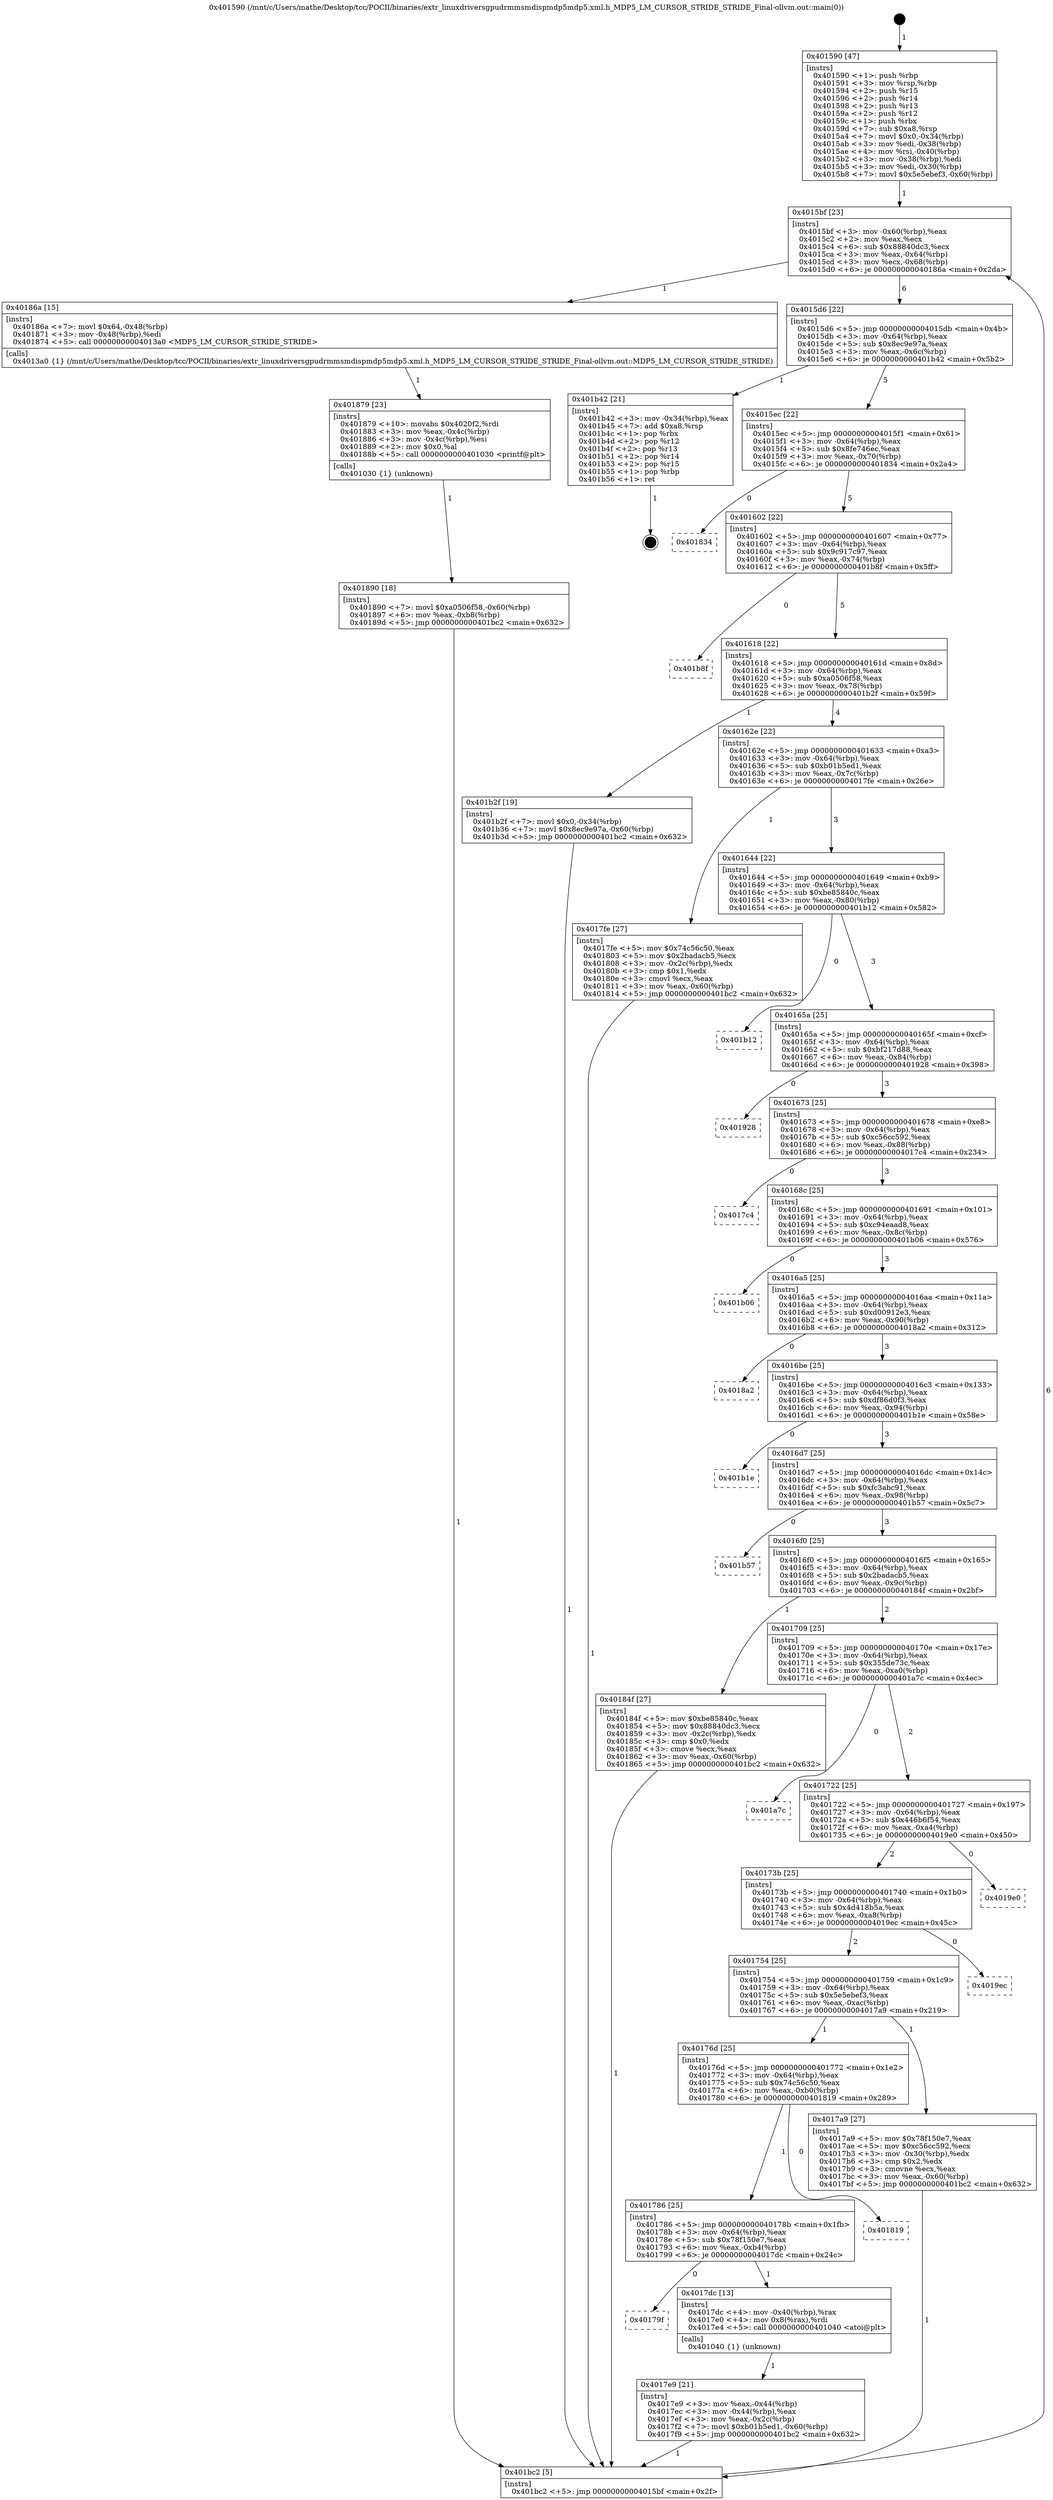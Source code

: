 digraph "0x401590" {
  label = "0x401590 (/mnt/c/Users/mathe/Desktop/tcc/POCII/binaries/extr_linuxdriversgpudrmmsmdispmdp5mdp5.xml.h_MDP5_LM_CURSOR_STRIDE_STRIDE_Final-ollvm.out::main(0))"
  labelloc = "t"
  node[shape=record]

  Entry [label="",width=0.3,height=0.3,shape=circle,fillcolor=black,style=filled]
  "0x4015bf" [label="{
     0x4015bf [23]\l
     | [instrs]\l
     &nbsp;&nbsp;0x4015bf \<+3\>: mov -0x60(%rbp),%eax\l
     &nbsp;&nbsp;0x4015c2 \<+2\>: mov %eax,%ecx\l
     &nbsp;&nbsp;0x4015c4 \<+6\>: sub $0x88840dc3,%ecx\l
     &nbsp;&nbsp;0x4015ca \<+3\>: mov %eax,-0x64(%rbp)\l
     &nbsp;&nbsp;0x4015cd \<+3\>: mov %ecx,-0x68(%rbp)\l
     &nbsp;&nbsp;0x4015d0 \<+6\>: je 000000000040186a \<main+0x2da\>\l
  }"]
  "0x40186a" [label="{
     0x40186a [15]\l
     | [instrs]\l
     &nbsp;&nbsp;0x40186a \<+7\>: movl $0x64,-0x48(%rbp)\l
     &nbsp;&nbsp;0x401871 \<+3\>: mov -0x48(%rbp),%edi\l
     &nbsp;&nbsp;0x401874 \<+5\>: call 00000000004013a0 \<MDP5_LM_CURSOR_STRIDE_STRIDE\>\l
     | [calls]\l
     &nbsp;&nbsp;0x4013a0 \{1\} (/mnt/c/Users/mathe/Desktop/tcc/POCII/binaries/extr_linuxdriversgpudrmmsmdispmdp5mdp5.xml.h_MDP5_LM_CURSOR_STRIDE_STRIDE_Final-ollvm.out::MDP5_LM_CURSOR_STRIDE_STRIDE)\l
  }"]
  "0x4015d6" [label="{
     0x4015d6 [22]\l
     | [instrs]\l
     &nbsp;&nbsp;0x4015d6 \<+5\>: jmp 00000000004015db \<main+0x4b\>\l
     &nbsp;&nbsp;0x4015db \<+3\>: mov -0x64(%rbp),%eax\l
     &nbsp;&nbsp;0x4015de \<+5\>: sub $0x8ec9e97a,%eax\l
     &nbsp;&nbsp;0x4015e3 \<+3\>: mov %eax,-0x6c(%rbp)\l
     &nbsp;&nbsp;0x4015e6 \<+6\>: je 0000000000401b42 \<main+0x5b2\>\l
  }"]
  Exit [label="",width=0.3,height=0.3,shape=circle,fillcolor=black,style=filled,peripheries=2]
  "0x401b42" [label="{
     0x401b42 [21]\l
     | [instrs]\l
     &nbsp;&nbsp;0x401b42 \<+3\>: mov -0x34(%rbp),%eax\l
     &nbsp;&nbsp;0x401b45 \<+7\>: add $0xa8,%rsp\l
     &nbsp;&nbsp;0x401b4c \<+1\>: pop %rbx\l
     &nbsp;&nbsp;0x401b4d \<+2\>: pop %r12\l
     &nbsp;&nbsp;0x401b4f \<+2\>: pop %r13\l
     &nbsp;&nbsp;0x401b51 \<+2\>: pop %r14\l
     &nbsp;&nbsp;0x401b53 \<+2\>: pop %r15\l
     &nbsp;&nbsp;0x401b55 \<+1\>: pop %rbp\l
     &nbsp;&nbsp;0x401b56 \<+1\>: ret\l
  }"]
  "0x4015ec" [label="{
     0x4015ec [22]\l
     | [instrs]\l
     &nbsp;&nbsp;0x4015ec \<+5\>: jmp 00000000004015f1 \<main+0x61\>\l
     &nbsp;&nbsp;0x4015f1 \<+3\>: mov -0x64(%rbp),%eax\l
     &nbsp;&nbsp;0x4015f4 \<+5\>: sub $0x8fe746ec,%eax\l
     &nbsp;&nbsp;0x4015f9 \<+3\>: mov %eax,-0x70(%rbp)\l
     &nbsp;&nbsp;0x4015fc \<+6\>: je 0000000000401834 \<main+0x2a4\>\l
  }"]
  "0x401890" [label="{
     0x401890 [18]\l
     | [instrs]\l
     &nbsp;&nbsp;0x401890 \<+7\>: movl $0xa0506f58,-0x60(%rbp)\l
     &nbsp;&nbsp;0x401897 \<+6\>: mov %eax,-0xb8(%rbp)\l
     &nbsp;&nbsp;0x40189d \<+5\>: jmp 0000000000401bc2 \<main+0x632\>\l
  }"]
  "0x401834" [label="{
     0x401834\l
  }", style=dashed]
  "0x401602" [label="{
     0x401602 [22]\l
     | [instrs]\l
     &nbsp;&nbsp;0x401602 \<+5\>: jmp 0000000000401607 \<main+0x77\>\l
     &nbsp;&nbsp;0x401607 \<+3\>: mov -0x64(%rbp),%eax\l
     &nbsp;&nbsp;0x40160a \<+5\>: sub $0x9c917c97,%eax\l
     &nbsp;&nbsp;0x40160f \<+3\>: mov %eax,-0x74(%rbp)\l
     &nbsp;&nbsp;0x401612 \<+6\>: je 0000000000401b8f \<main+0x5ff\>\l
  }"]
  "0x401879" [label="{
     0x401879 [23]\l
     | [instrs]\l
     &nbsp;&nbsp;0x401879 \<+10\>: movabs $0x4020f2,%rdi\l
     &nbsp;&nbsp;0x401883 \<+3\>: mov %eax,-0x4c(%rbp)\l
     &nbsp;&nbsp;0x401886 \<+3\>: mov -0x4c(%rbp),%esi\l
     &nbsp;&nbsp;0x401889 \<+2\>: mov $0x0,%al\l
     &nbsp;&nbsp;0x40188b \<+5\>: call 0000000000401030 \<printf@plt\>\l
     | [calls]\l
     &nbsp;&nbsp;0x401030 \{1\} (unknown)\l
  }"]
  "0x401b8f" [label="{
     0x401b8f\l
  }", style=dashed]
  "0x401618" [label="{
     0x401618 [22]\l
     | [instrs]\l
     &nbsp;&nbsp;0x401618 \<+5\>: jmp 000000000040161d \<main+0x8d\>\l
     &nbsp;&nbsp;0x40161d \<+3\>: mov -0x64(%rbp),%eax\l
     &nbsp;&nbsp;0x401620 \<+5\>: sub $0xa0506f58,%eax\l
     &nbsp;&nbsp;0x401625 \<+3\>: mov %eax,-0x78(%rbp)\l
     &nbsp;&nbsp;0x401628 \<+6\>: je 0000000000401b2f \<main+0x59f\>\l
  }"]
  "0x4017e9" [label="{
     0x4017e9 [21]\l
     | [instrs]\l
     &nbsp;&nbsp;0x4017e9 \<+3\>: mov %eax,-0x44(%rbp)\l
     &nbsp;&nbsp;0x4017ec \<+3\>: mov -0x44(%rbp),%eax\l
     &nbsp;&nbsp;0x4017ef \<+3\>: mov %eax,-0x2c(%rbp)\l
     &nbsp;&nbsp;0x4017f2 \<+7\>: movl $0xb01b5ed1,-0x60(%rbp)\l
     &nbsp;&nbsp;0x4017f9 \<+5\>: jmp 0000000000401bc2 \<main+0x632\>\l
  }"]
  "0x401b2f" [label="{
     0x401b2f [19]\l
     | [instrs]\l
     &nbsp;&nbsp;0x401b2f \<+7\>: movl $0x0,-0x34(%rbp)\l
     &nbsp;&nbsp;0x401b36 \<+7\>: movl $0x8ec9e97a,-0x60(%rbp)\l
     &nbsp;&nbsp;0x401b3d \<+5\>: jmp 0000000000401bc2 \<main+0x632\>\l
  }"]
  "0x40162e" [label="{
     0x40162e [22]\l
     | [instrs]\l
     &nbsp;&nbsp;0x40162e \<+5\>: jmp 0000000000401633 \<main+0xa3\>\l
     &nbsp;&nbsp;0x401633 \<+3\>: mov -0x64(%rbp),%eax\l
     &nbsp;&nbsp;0x401636 \<+5\>: sub $0xb01b5ed1,%eax\l
     &nbsp;&nbsp;0x40163b \<+3\>: mov %eax,-0x7c(%rbp)\l
     &nbsp;&nbsp;0x40163e \<+6\>: je 00000000004017fe \<main+0x26e\>\l
  }"]
  "0x40179f" [label="{
     0x40179f\l
  }", style=dashed]
  "0x4017fe" [label="{
     0x4017fe [27]\l
     | [instrs]\l
     &nbsp;&nbsp;0x4017fe \<+5\>: mov $0x74c56c50,%eax\l
     &nbsp;&nbsp;0x401803 \<+5\>: mov $0x2badacb5,%ecx\l
     &nbsp;&nbsp;0x401808 \<+3\>: mov -0x2c(%rbp),%edx\l
     &nbsp;&nbsp;0x40180b \<+3\>: cmp $0x1,%edx\l
     &nbsp;&nbsp;0x40180e \<+3\>: cmovl %ecx,%eax\l
     &nbsp;&nbsp;0x401811 \<+3\>: mov %eax,-0x60(%rbp)\l
     &nbsp;&nbsp;0x401814 \<+5\>: jmp 0000000000401bc2 \<main+0x632\>\l
  }"]
  "0x401644" [label="{
     0x401644 [22]\l
     | [instrs]\l
     &nbsp;&nbsp;0x401644 \<+5\>: jmp 0000000000401649 \<main+0xb9\>\l
     &nbsp;&nbsp;0x401649 \<+3\>: mov -0x64(%rbp),%eax\l
     &nbsp;&nbsp;0x40164c \<+5\>: sub $0xbe85840c,%eax\l
     &nbsp;&nbsp;0x401651 \<+3\>: mov %eax,-0x80(%rbp)\l
     &nbsp;&nbsp;0x401654 \<+6\>: je 0000000000401b12 \<main+0x582\>\l
  }"]
  "0x4017dc" [label="{
     0x4017dc [13]\l
     | [instrs]\l
     &nbsp;&nbsp;0x4017dc \<+4\>: mov -0x40(%rbp),%rax\l
     &nbsp;&nbsp;0x4017e0 \<+4\>: mov 0x8(%rax),%rdi\l
     &nbsp;&nbsp;0x4017e4 \<+5\>: call 0000000000401040 \<atoi@plt\>\l
     | [calls]\l
     &nbsp;&nbsp;0x401040 \{1\} (unknown)\l
  }"]
  "0x401b12" [label="{
     0x401b12\l
  }", style=dashed]
  "0x40165a" [label="{
     0x40165a [25]\l
     | [instrs]\l
     &nbsp;&nbsp;0x40165a \<+5\>: jmp 000000000040165f \<main+0xcf\>\l
     &nbsp;&nbsp;0x40165f \<+3\>: mov -0x64(%rbp),%eax\l
     &nbsp;&nbsp;0x401662 \<+5\>: sub $0xbf217d88,%eax\l
     &nbsp;&nbsp;0x401667 \<+6\>: mov %eax,-0x84(%rbp)\l
     &nbsp;&nbsp;0x40166d \<+6\>: je 0000000000401928 \<main+0x398\>\l
  }"]
  "0x401786" [label="{
     0x401786 [25]\l
     | [instrs]\l
     &nbsp;&nbsp;0x401786 \<+5\>: jmp 000000000040178b \<main+0x1fb\>\l
     &nbsp;&nbsp;0x40178b \<+3\>: mov -0x64(%rbp),%eax\l
     &nbsp;&nbsp;0x40178e \<+5\>: sub $0x78f150e7,%eax\l
     &nbsp;&nbsp;0x401793 \<+6\>: mov %eax,-0xb4(%rbp)\l
     &nbsp;&nbsp;0x401799 \<+6\>: je 00000000004017dc \<main+0x24c\>\l
  }"]
  "0x401928" [label="{
     0x401928\l
  }", style=dashed]
  "0x401673" [label="{
     0x401673 [25]\l
     | [instrs]\l
     &nbsp;&nbsp;0x401673 \<+5\>: jmp 0000000000401678 \<main+0xe8\>\l
     &nbsp;&nbsp;0x401678 \<+3\>: mov -0x64(%rbp),%eax\l
     &nbsp;&nbsp;0x40167b \<+5\>: sub $0xc56cc592,%eax\l
     &nbsp;&nbsp;0x401680 \<+6\>: mov %eax,-0x88(%rbp)\l
     &nbsp;&nbsp;0x401686 \<+6\>: je 00000000004017c4 \<main+0x234\>\l
  }"]
  "0x401819" [label="{
     0x401819\l
  }", style=dashed]
  "0x4017c4" [label="{
     0x4017c4\l
  }", style=dashed]
  "0x40168c" [label="{
     0x40168c [25]\l
     | [instrs]\l
     &nbsp;&nbsp;0x40168c \<+5\>: jmp 0000000000401691 \<main+0x101\>\l
     &nbsp;&nbsp;0x401691 \<+3\>: mov -0x64(%rbp),%eax\l
     &nbsp;&nbsp;0x401694 \<+5\>: sub $0xc94eaad8,%eax\l
     &nbsp;&nbsp;0x401699 \<+6\>: mov %eax,-0x8c(%rbp)\l
     &nbsp;&nbsp;0x40169f \<+6\>: je 0000000000401b06 \<main+0x576\>\l
  }"]
  "0x401590" [label="{
     0x401590 [47]\l
     | [instrs]\l
     &nbsp;&nbsp;0x401590 \<+1\>: push %rbp\l
     &nbsp;&nbsp;0x401591 \<+3\>: mov %rsp,%rbp\l
     &nbsp;&nbsp;0x401594 \<+2\>: push %r15\l
     &nbsp;&nbsp;0x401596 \<+2\>: push %r14\l
     &nbsp;&nbsp;0x401598 \<+2\>: push %r13\l
     &nbsp;&nbsp;0x40159a \<+2\>: push %r12\l
     &nbsp;&nbsp;0x40159c \<+1\>: push %rbx\l
     &nbsp;&nbsp;0x40159d \<+7\>: sub $0xa8,%rsp\l
     &nbsp;&nbsp;0x4015a4 \<+7\>: movl $0x0,-0x34(%rbp)\l
     &nbsp;&nbsp;0x4015ab \<+3\>: mov %edi,-0x38(%rbp)\l
     &nbsp;&nbsp;0x4015ae \<+4\>: mov %rsi,-0x40(%rbp)\l
     &nbsp;&nbsp;0x4015b2 \<+3\>: mov -0x38(%rbp),%edi\l
     &nbsp;&nbsp;0x4015b5 \<+3\>: mov %edi,-0x30(%rbp)\l
     &nbsp;&nbsp;0x4015b8 \<+7\>: movl $0x5e5ebef3,-0x60(%rbp)\l
  }"]
  "0x401b06" [label="{
     0x401b06\l
  }", style=dashed]
  "0x4016a5" [label="{
     0x4016a5 [25]\l
     | [instrs]\l
     &nbsp;&nbsp;0x4016a5 \<+5\>: jmp 00000000004016aa \<main+0x11a\>\l
     &nbsp;&nbsp;0x4016aa \<+3\>: mov -0x64(%rbp),%eax\l
     &nbsp;&nbsp;0x4016ad \<+5\>: sub $0xd00912e3,%eax\l
     &nbsp;&nbsp;0x4016b2 \<+6\>: mov %eax,-0x90(%rbp)\l
     &nbsp;&nbsp;0x4016b8 \<+6\>: je 00000000004018a2 \<main+0x312\>\l
  }"]
  "0x401bc2" [label="{
     0x401bc2 [5]\l
     | [instrs]\l
     &nbsp;&nbsp;0x401bc2 \<+5\>: jmp 00000000004015bf \<main+0x2f\>\l
  }"]
  "0x4018a2" [label="{
     0x4018a2\l
  }", style=dashed]
  "0x4016be" [label="{
     0x4016be [25]\l
     | [instrs]\l
     &nbsp;&nbsp;0x4016be \<+5\>: jmp 00000000004016c3 \<main+0x133\>\l
     &nbsp;&nbsp;0x4016c3 \<+3\>: mov -0x64(%rbp),%eax\l
     &nbsp;&nbsp;0x4016c6 \<+5\>: sub $0xdf86d0f3,%eax\l
     &nbsp;&nbsp;0x4016cb \<+6\>: mov %eax,-0x94(%rbp)\l
     &nbsp;&nbsp;0x4016d1 \<+6\>: je 0000000000401b1e \<main+0x58e\>\l
  }"]
  "0x40176d" [label="{
     0x40176d [25]\l
     | [instrs]\l
     &nbsp;&nbsp;0x40176d \<+5\>: jmp 0000000000401772 \<main+0x1e2\>\l
     &nbsp;&nbsp;0x401772 \<+3\>: mov -0x64(%rbp),%eax\l
     &nbsp;&nbsp;0x401775 \<+5\>: sub $0x74c56c50,%eax\l
     &nbsp;&nbsp;0x40177a \<+6\>: mov %eax,-0xb0(%rbp)\l
     &nbsp;&nbsp;0x401780 \<+6\>: je 0000000000401819 \<main+0x289\>\l
  }"]
  "0x401b1e" [label="{
     0x401b1e\l
  }", style=dashed]
  "0x4016d7" [label="{
     0x4016d7 [25]\l
     | [instrs]\l
     &nbsp;&nbsp;0x4016d7 \<+5\>: jmp 00000000004016dc \<main+0x14c\>\l
     &nbsp;&nbsp;0x4016dc \<+3\>: mov -0x64(%rbp),%eax\l
     &nbsp;&nbsp;0x4016df \<+5\>: sub $0xfc3abc91,%eax\l
     &nbsp;&nbsp;0x4016e4 \<+6\>: mov %eax,-0x98(%rbp)\l
     &nbsp;&nbsp;0x4016ea \<+6\>: je 0000000000401b57 \<main+0x5c7\>\l
  }"]
  "0x4017a9" [label="{
     0x4017a9 [27]\l
     | [instrs]\l
     &nbsp;&nbsp;0x4017a9 \<+5\>: mov $0x78f150e7,%eax\l
     &nbsp;&nbsp;0x4017ae \<+5\>: mov $0xc56cc592,%ecx\l
     &nbsp;&nbsp;0x4017b3 \<+3\>: mov -0x30(%rbp),%edx\l
     &nbsp;&nbsp;0x4017b6 \<+3\>: cmp $0x2,%edx\l
     &nbsp;&nbsp;0x4017b9 \<+3\>: cmovne %ecx,%eax\l
     &nbsp;&nbsp;0x4017bc \<+3\>: mov %eax,-0x60(%rbp)\l
     &nbsp;&nbsp;0x4017bf \<+5\>: jmp 0000000000401bc2 \<main+0x632\>\l
  }"]
  "0x401b57" [label="{
     0x401b57\l
  }", style=dashed]
  "0x4016f0" [label="{
     0x4016f0 [25]\l
     | [instrs]\l
     &nbsp;&nbsp;0x4016f0 \<+5\>: jmp 00000000004016f5 \<main+0x165\>\l
     &nbsp;&nbsp;0x4016f5 \<+3\>: mov -0x64(%rbp),%eax\l
     &nbsp;&nbsp;0x4016f8 \<+5\>: sub $0x2badacb5,%eax\l
     &nbsp;&nbsp;0x4016fd \<+6\>: mov %eax,-0x9c(%rbp)\l
     &nbsp;&nbsp;0x401703 \<+6\>: je 000000000040184f \<main+0x2bf\>\l
  }"]
  "0x401754" [label="{
     0x401754 [25]\l
     | [instrs]\l
     &nbsp;&nbsp;0x401754 \<+5\>: jmp 0000000000401759 \<main+0x1c9\>\l
     &nbsp;&nbsp;0x401759 \<+3\>: mov -0x64(%rbp),%eax\l
     &nbsp;&nbsp;0x40175c \<+5\>: sub $0x5e5ebef3,%eax\l
     &nbsp;&nbsp;0x401761 \<+6\>: mov %eax,-0xac(%rbp)\l
     &nbsp;&nbsp;0x401767 \<+6\>: je 00000000004017a9 \<main+0x219\>\l
  }"]
  "0x40184f" [label="{
     0x40184f [27]\l
     | [instrs]\l
     &nbsp;&nbsp;0x40184f \<+5\>: mov $0xbe85840c,%eax\l
     &nbsp;&nbsp;0x401854 \<+5\>: mov $0x88840dc3,%ecx\l
     &nbsp;&nbsp;0x401859 \<+3\>: mov -0x2c(%rbp),%edx\l
     &nbsp;&nbsp;0x40185c \<+3\>: cmp $0x0,%edx\l
     &nbsp;&nbsp;0x40185f \<+3\>: cmove %ecx,%eax\l
     &nbsp;&nbsp;0x401862 \<+3\>: mov %eax,-0x60(%rbp)\l
     &nbsp;&nbsp;0x401865 \<+5\>: jmp 0000000000401bc2 \<main+0x632\>\l
  }"]
  "0x401709" [label="{
     0x401709 [25]\l
     | [instrs]\l
     &nbsp;&nbsp;0x401709 \<+5\>: jmp 000000000040170e \<main+0x17e\>\l
     &nbsp;&nbsp;0x40170e \<+3\>: mov -0x64(%rbp),%eax\l
     &nbsp;&nbsp;0x401711 \<+5\>: sub $0x355de73c,%eax\l
     &nbsp;&nbsp;0x401716 \<+6\>: mov %eax,-0xa0(%rbp)\l
     &nbsp;&nbsp;0x40171c \<+6\>: je 0000000000401a7c \<main+0x4ec\>\l
  }"]
  "0x4019ec" [label="{
     0x4019ec\l
  }", style=dashed]
  "0x401a7c" [label="{
     0x401a7c\l
  }", style=dashed]
  "0x401722" [label="{
     0x401722 [25]\l
     | [instrs]\l
     &nbsp;&nbsp;0x401722 \<+5\>: jmp 0000000000401727 \<main+0x197\>\l
     &nbsp;&nbsp;0x401727 \<+3\>: mov -0x64(%rbp),%eax\l
     &nbsp;&nbsp;0x40172a \<+5\>: sub $0x446b6f54,%eax\l
     &nbsp;&nbsp;0x40172f \<+6\>: mov %eax,-0xa4(%rbp)\l
     &nbsp;&nbsp;0x401735 \<+6\>: je 00000000004019e0 \<main+0x450\>\l
  }"]
  "0x40173b" [label="{
     0x40173b [25]\l
     | [instrs]\l
     &nbsp;&nbsp;0x40173b \<+5\>: jmp 0000000000401740 \<main+0x1b0\>\l
     &nbsp;&nbsp;0x401740 \<+3\>: mov -0x64(%rbp),%eax\l
     &nbsp;&nbsp;0x401743 \<+5\>: sub $0x4d418b5a,%eax\l
     &nbsp;&nbsp;0x401748 \<+6\>: mov %eax,-0xa8(%rbp)\l
     &nbsp;&nbsp;0x40174e \<+6\>: je 00000000004019ec \<main+0x45c\>\l
  }"]
  "0x4019e0" [label="{
     0x4019e0\l
  }", style=dashed]
  Entry -> "0x401590" [label=" 1"]
  "0x4015bf" -> "0x40186a" [label=" 1"]
  "0x4015bf" -> "0x4015d6" [label=" 6"]
  "0x401b42" -> Exit [label=" 1"]
  "0x4015d6" -> "0x401b42" [label=" 1"]
  "0x4015d6" -> "0x4015ec" [label=" 5"]
  "0x401b2f" -> "0x401bc2" [label=" 1"]
  "0x4015ec" -> "0x401834" [label=" 0"]
  "0x4015ec" -> "0x401602" [label=" 5"]
  "0x401890" -> "0x401bc2" [label=" 1"]
  "0x401602" -> "0x401b8f" [label=" 0"]
  "0x401602" -> "0x401618" [label=" 5"]
  "0x401879" -> "0x401890" [label=" 1"]
  "0x401618" -> "0x401b2f" [label=" 1"]
  "0x401618" -> "0x40162e" [label=" 4"]
  "0x40186a" -> "0x401879" [label=" 1"]
  "0x40162e" -> "0x4017fe" [label=" 1"]
  "0x40162e" -> "0x401644" [label=" 3"]
  "0x40184f" -> "0x401bc2" [label=" 1"]
  "0x401644" -> "0x401b12" [label=" 0"]
  "0x401644" -> "0x40165a" [label=" 3"]
  "0x4017fe" -> "0x401bc2" [label=" 1"]
  "0x40165a" -> "0x401928" [label=" 0"]
  "0x40165a" -> "0x401673" [label=" 3"]
  "0x4017dc" -> "0x4017e9" [label=" 1"]
  "0x401673" -> "0x4017c4" [label=" 0"]
  "0x401673" -> "0x40168c" [label=" 3"]
  "0x401786" -> "0x40179f" [label=" 0"]
  "0x40168c" -> "0x401b06" [label=" 0"]
  "0x40168c" -> "0x4016a5" [label=" 3"]
  "0x4017e9" -> "0x401bc2" [label=" 1"]
  "0x4016a5" -> "0x4018a2" [label=" 0"]
  "0x4016a5" -> "0x4016be" [label=" 3"]
  "0x40176d" -> "0x401786" [label=" 1"]
  "0x4016be" -> "0x401b1e" [label=" 0"]
  "0x4016be" -> "0x4016d7" [label=" 3"]
  "0x40176d" -> "0x401819" [label=" 0"]
  "0x4016d7" -> "0x401b57" [label=" 0"]
  "0x4016d7" -> "0x4016f0" [label=" 3"]
  "0x401786" -> "0x4017dc" [label=" 1"]
  "0x4016f0" -> "0x40184f" [label=" 1"]
  "0x4016f0" -> "0x401709" [label=" 2"]
  "0x401590" -> "0x4015bf" [label=" 1"]
  "0x401709" -> "0x401a7c" [label=" 0"]
  "0x401709" -> "0x401722" [label=" 2"]
  "0x4017a9" -> "0x401bc2" [label=" 1"]
  "0x401722" -> "0x4019e0" [label=" 0"]
  "0x401722" -> "0x40173b" [label=" 2"]
  "0x401754" -> "0x40176d" [label=" 1"]
  "0x40173b" -> "0x4019ec" [label=" 0"]
  "0x40173b" -> "0x401754" [label=" 2"]
  "0x401bc2" -> "0x4015bf" [label=" 6"]
  "0x401754" -> "0x4017a9" [label=" 1"]
}
